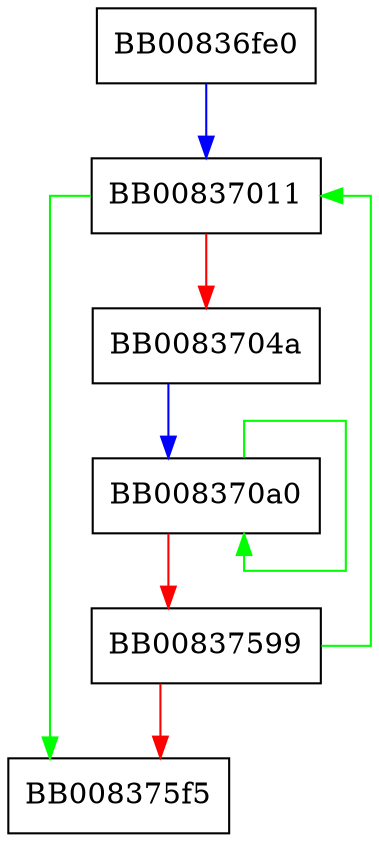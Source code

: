 digraph sha1_multi_block_shaext {
  node [shape="box"];
  graph [splines=ortho];
  BB00836fe0 -> BB00837011 [color="blue"];
  BB00837011 -> BB008375f5 [color="green"];
  BB00837011 -> BB0083704a [color="red"];
  BB0083704a -> BB008370a0 [color="blue"];
  BB008370a0 -> BB008370a0 [color="green"];
  BB008370a0 -> BB00837599 [color="red"];
  BB00837599 -> BB00837011 [color="green"];
  BB00837599 -> BB008375f5 [color="red"];
}